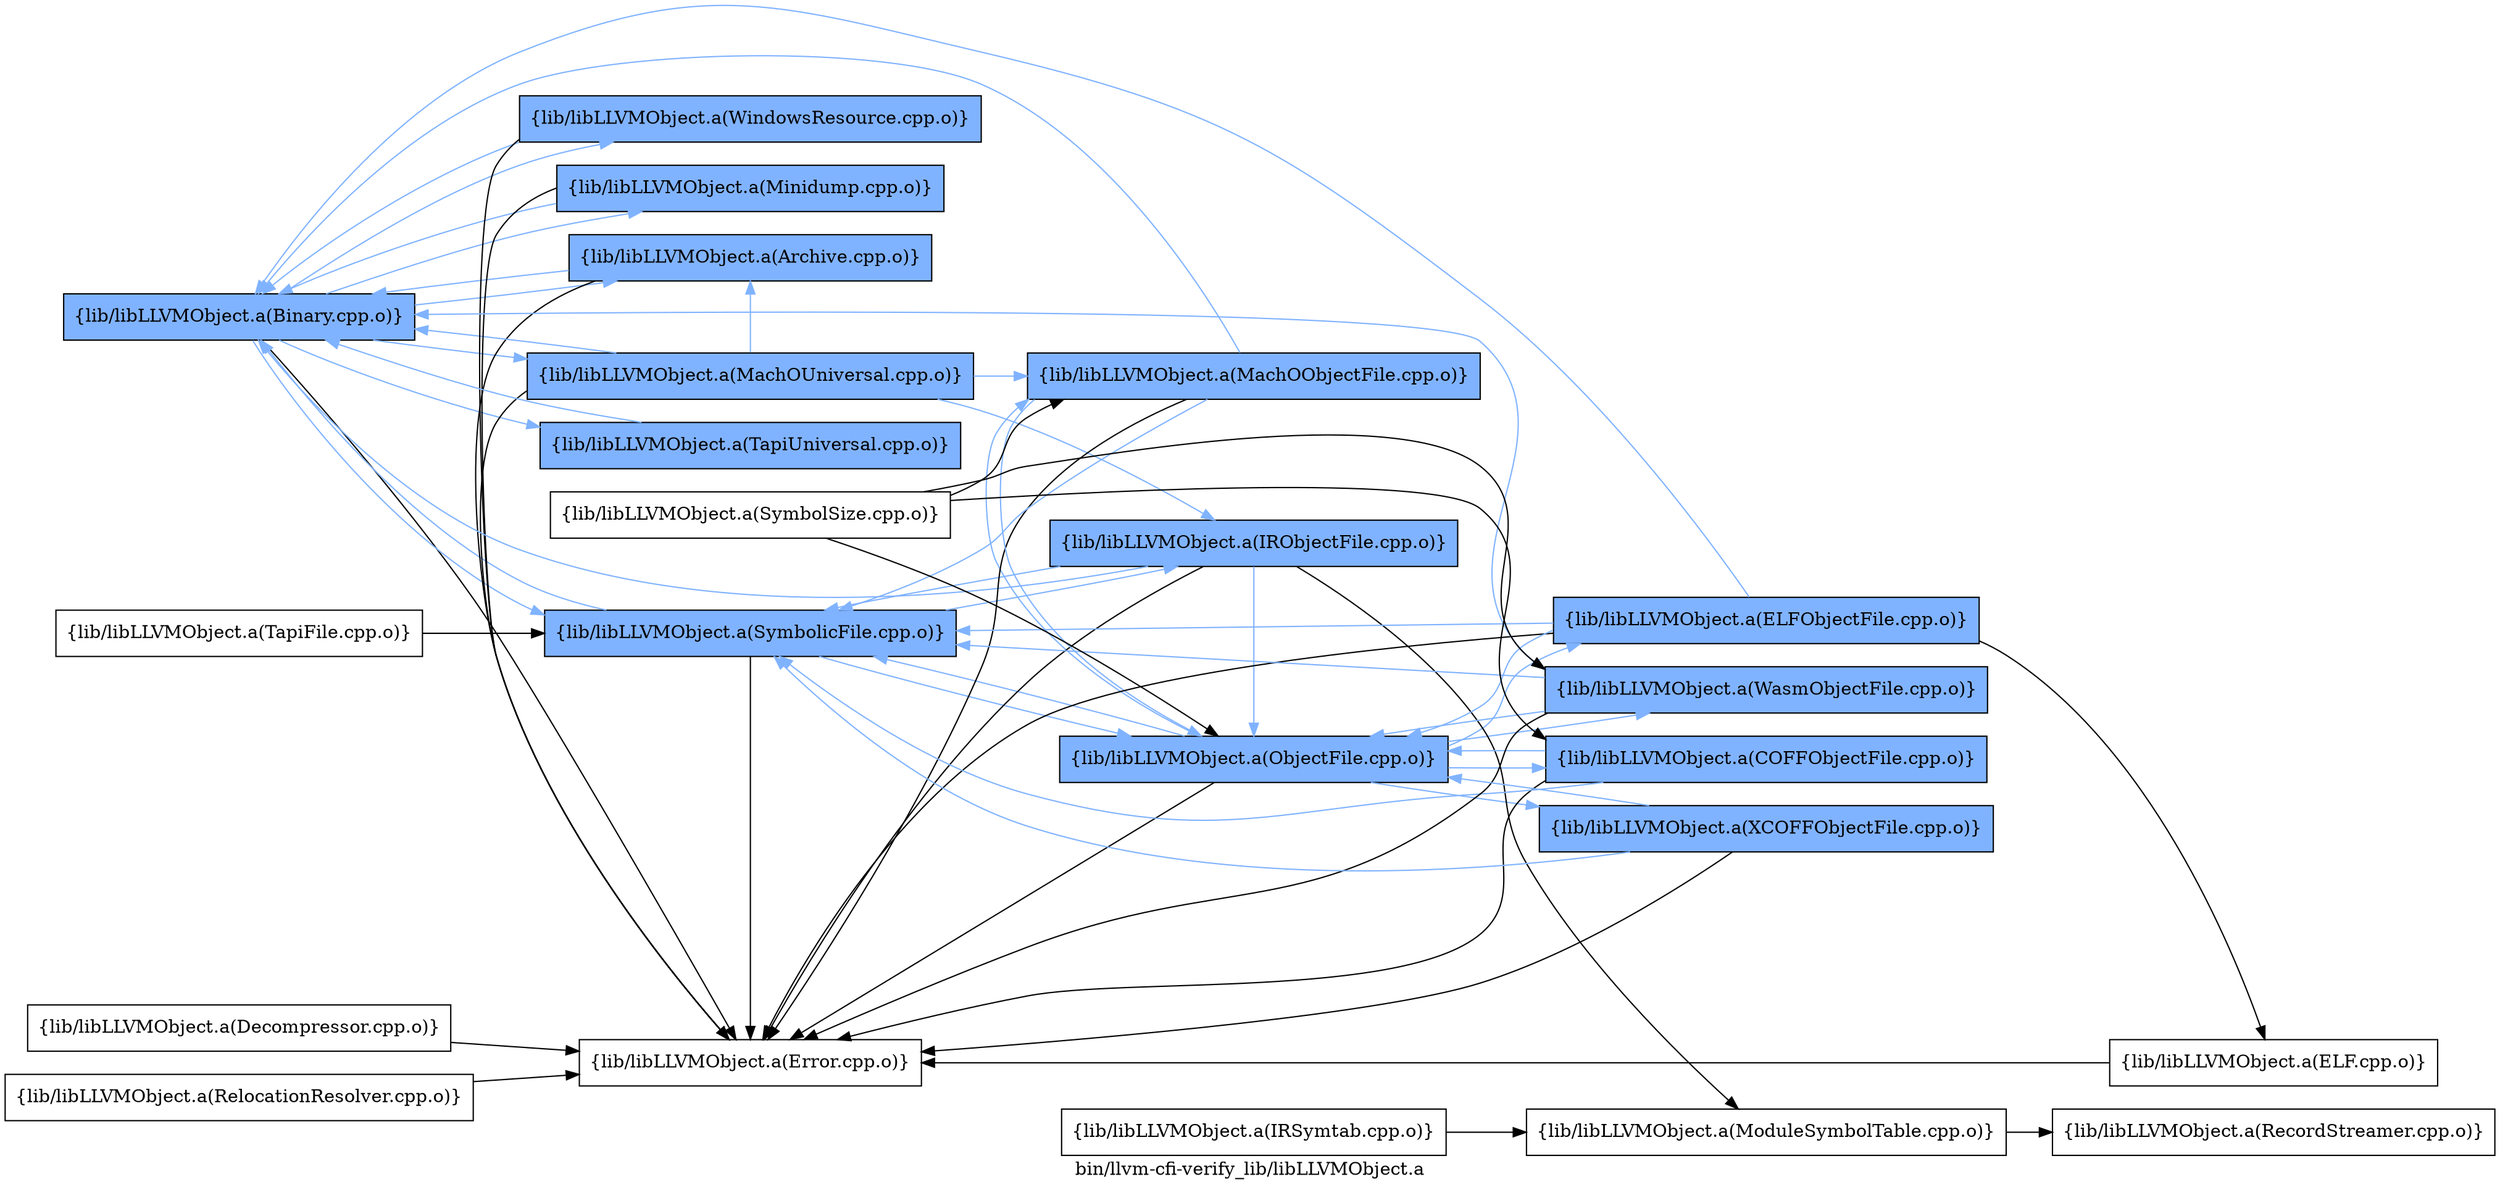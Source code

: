 digraph "bin/llvm-cfi-verify_lib/libLLVMObject.a" {
	label="bin/llvm-cfi-verify_lib/libLLVMObject.a";
	rankdir=LR;
	{ rank=same; Node0x557ff2000bc8;  }
	{ rank=same; Node0x557ff1ffff48; Node0x557ff2006848; Node0x557ff1ffa278; Node0x557ff1ffd298; Node0x557ff1ffd748; Node0x557ff1ffdec8; Node0x557ff1ffbe98;  }
	{ rank=same; Node0x557ff20060c8; Node0x557ff2002658; Node0x557ff2006258;  }
	{ rank=same; Node0x557ff2004188; Node0x557ff1ffee68; Node0x557ff1fff138; Node0x557ff1fff8b8; Node0x557ff2003008;  }
	{ rank=same; Node0x557ff2000bc8;  }
	{ rank=same; Node0x557ff1ffff48; Node0x557ff2006848; Node0x557ff1ffa278; Node0x557ff1ffd298; Node0x557ff1ffd748; Node0x557ff1ffdec8; Node0x557ff1ffbe98;  }
	{ rank=same; Node0x557ff20060c8; Node0x557ff2002658; Node0x557ff2006258;  }
	{ rank=same; Node0x557ff2004188; Node0x557ff1ffee68; Node0x557ff1fff138; Node0x557ff1fff8b8; Node0x557ff2003008;  }

	Node0x557ff2000bc8 [shape=record,shape=box,group=1,style=filled,fillcolor="0.600000 0.5 1",label="{lib/libLLVMObject.a(Binary.cpp.o)}"];
	Node0x557ff2000bc8 -> Node0x557ff1ffff48;
	Node0x557ff2000bc8 -> Node0x557ff2006848[color="0.600000 0.5 1"];
	Node0x557ff2000bc8 -> Node0x557ff1ffa278[color="0.600000 0.5 1"];
	Node0x557ff2000bc8 -> Node0x557ff1ffd298[color="0.600000 0.5 1"];
	Node0x557ff2000bc8 -> Node0x557ff1ffd748[color="0.600000 0.5 1"];
	Node0x557ff2000bc8 -> Node0x557ff1ffdec8[color="0.600000 0.5 1"];
	Node0x557ff2000bc8 -> Node0x557ff1ffbe98[color="0.600000 0.5 1"];
	Node0x557ff1ffff48 [shape=record,shape=box,group=0,label="{lib/libLLVMObject.a(Error.cpp.o)}"];
	Node0x557ff2006258 [shape=record,shape=box,group=1,style=filled,fillcolor="0.600000 0.5 1",label="{lib/libLLVMObject.a(MachOObjectFile.cpp.o)}"];
	Node0x557ff2006258 -> Node0x557ff2000bc8[color="0.600000 0.5 1"];
	Node0x557ff2006258 -> Node0x557ff1ffff48;
	Node0x557ff2006258 -> Node0x557ff2006848[color="0.600000 0.5 1"];
	Node0x557ff2006258 -> Node0x557ff20060c8[color="0.600000 0.5 1"];
	Node0x557ff1ffee68 [shape=record,shape=box,group=1,style=filled,fillcolor="0.600000 0.5 1",label="{lib/libLLVMObject.a(COFFObjectFile.cpp.o)}"];
	Node0x557ff1ffee68 -> Node0x557ff1ffff48;
	Node0x557ff1ffee68 -> Node0x557ff2006848[color="0.600000 0.5 1"];
	Node0x557ff1ffee68 -> Node0x557ff20060c8[color="0.600000 0.5 1"];
	Node0x557ff1ffd298 [shape=record,shape=box,group=1,style=filled,fillcolor="0.600000 0.5 1",label="{lib/libLLVMObject.a(MachOUniversal.cpp.o)}"];
	Node0x557ff1ffd298 -> Node0x557ff2000bc8[color="0.600000 0.5 1"];
	Node0x557ff1ffd298 -> Node0x557ff1ffff48;
	Node0x557ff1ffd298 -> Node0x557ff2006258[color="0.600000 0.5 1"];
	Node0x557ff1ffd298 -> Node0x557ff2002658[color="0.600000 0.5 1"];
	Node0x557ff1ffd298 -> Node0x557ff1ffa278[color="0.600000 0.5 1"];
	Node0x557ff2006848 [shape=record,shape=box,group=1,style=filled,fillcolor="0.600000 0.5 1",label="{lib/libLLVMObject.a(SymbolicFile.cpp.o)}"];
	Node0x557ff2006848 -> Node0x557ff2000bc8[color="0.600000 0.5 1"];
	Node0x557ff2006848 -> Node0x557ff1ffff48;
	Node0x557ff2006848 -> Node0x557ff20060c8[color="0.600000 0.5 1"];
	Node0x557ff2006848 -> Node0x557ff2002658[color="0.600000 0.5 1"];
	Node0x557ff1ffa278 [shape=record,shape=box,group=1,style=filled,fillcolor="0.600000 0.5 1",label="{lib/libLLVMObject.a(Archive.cpp.o)}"];
	Node0x557ff1ffa278 -> Node0x557ff2000bc8[color="0.600000 0.5 1"];
	Node0x557ff1ffa278 -> Node0x557ff1ffff48;
	Node0x557ff1ffd748 [shape=record,shape=box,group=1,style=filled,fillcolor="0.600000 0.5 1",label="{lib/libLLVMObject.a(Minidump.cpp.o)}"];
	Node0x557ff1ffd748 -> Node0x557ff2000bc8[color="0.600000 0.5 1"];
	Node0x557ff1ffd748 -> Node0x557ff1ffff48;
	Node0x557ff1ffdec8 [shape=record,shape=box,group=1,style=filled,fillcolor="0.600000 0.5 1",label="{lib/libLLVMObject.a(WindowsResource.cpp.o)}"];
	Node0x557ff1ffdec8 -> Node0x557ff2000bc8[color="0.600000 0.5 1"];
	Node0x557ff1ffdec8 -> Node0x557ff1ffff48;
	Node0x557ff1ffbe98 [shape=record,shape=box,group=1,style=filled,fillcolor="0.600000 0.5 1",label="{lib/libLLVMObject.a(TapiUniversal.cpp.o)}"];
	Node0x557ff1ffbe98 -> Node0x557ff2000bc8[color="0.600000 0.5 1"];
	Node0x557ff20060c8 [shape=record,shape=box,group=1,style=filled,fillcolor="0.600000 0.5 1",label="{lib/libLLVMObject.a(ObjectFile.cpp.o)}"];
	Node0x557ff20060c8 -> Node0x557ff1ffff48;
	Node0x557ff20060c8 -> Node0x557ff2006848[color="0.600000 0.5 1"];
	Node0x557ff20060c8 -> Node0x557ff2006258[color="0.600000 0.5 1"];
	Node0x557ff20060c8 -> Node0x557ff2004188[color="0.600000 0.5 1"];
	Node0x557ff20060c8 -> Node0x557ff1ffee68[color="0.600000 0.5 1"];
	Node0x557ff20060c8 -> Node0x557ff1fff138[color="0.600000 0.5 1"];
	Node0x557ff20060c8 -> Node0x557ff1fff8b8[color="0.600000 0.5 1"];
	Node0x557ff2002658 [shape=record,shape=box,group=1,style=filled,fillcolor="0.600000 0.5 1",label="{lib/libLLVMObject.a(IRObjectFile.cpp.o)}"];
	Node0x557ff2002658 -> Node0x557ff2000bc8[color="0.600000 0.5 1"];
	Node0x557ff2002658 -> Node0x557ff1ffff48;
	Node0x557ff2002658 -> Node0x557ff2006848[color="0.600000 0.5 1"];
	Node0x557ff2002658 -> Node0x557ff20060c8[color="0.600000 0.5 1"];
	Node0x557ff2002658 -> Node0x557ff2003008;
	Node0x557ff2004188 [shape=record,shape=box,group=1,style=filled,fillcolor="0.600000 0.5 1",label="{lib/libLLVMObject.a(ELFObjectFile.cpp.o)}"];
	Node0x557ff2004188 -> Node0x557ff2000bc8[color="0.600000 0.5 1"];
	Node0x557ff2004188 -> Node0x557ff1ffff48;
	Node0x557ff2004188 -> Node0x557ff2006848[color="0.600000 0.5 1"];
	Node0x557ff2004188 -> Node0x557ff20060c8[color="0.600000 0.5 1"];
	Node0x557ff2004188 -> Node0x557ff2005308;
	Node0x557ff1fff138 [shape=record,shape=box,group=1,style=filled,fillcolor="0.600000 0.5 1",label="{lib/libLLVMObject.a(WasmObjectFile.cpp.o)}"];
	Node0x557ff1fff138 -> Node0x557ff2000bc8[color="0.600000 0.5 1"];
	Node0x557ff1fff138 -> Node0x557ff1ffff48;
	Node0x557ff1fff138 -> Node0x557ff2006848[color="0.600000 0.5 1"];
	Node0x557ff1fff138 -> Node0x557ff20060c8[color="0.600000 0.5 1"];
	Node0x557ff1fff8b8 [shape=record,shape=box,group=1,style=filled,fillcolor="0.600000 0.5 1",label="{lib/libLLVMObject.a(XCOFFObjectFile.cpp.o)}"];
	Node0x557ff1fff8b8 -> Node0x557ff1ffff48;
	Node0x557ff1fff8b8 -> Node0x557ff2006848[color="0.600000 0.5 1"];
	Node0x557ff1fff8b8 -> Node0x557ff20060c8[color="0.600000 0.5 1"];
	Node0x557ff2005308 [shape=record,shape=box,group=0,label="{lib/libLLVMObject.a(ELF.cpp.o)}"];
	Node0x557ff2005308 -> Node0x557ff1ffff48;
	Node0x557ff2003008 [shape=record,shape=box,group=0,label="{lib/libLLVMObject.a(ModuleSymbolTable.cpp.o)}"];
	Node0x557ff2003008 -> Node0x557ff2000ee8;
	Node0x557ff2000ee8 [shape=record,shape=box,group=0,label="{lib/libLLVMObject.a(RecordStreamer.cpp.o)}"];
	Node0x557ff1ffbbc8 [shape=record,shape=box,group=0,label="{lib/libLLVMObject.a(IRSymtab.cpp.o)}"];
	Node0x557ff1ffbbc8 -> Node0x557ff2003008;
	Node0x557ff1ffc578 [shape=record,shape=box,group=0,label="{lib/libLLVMObject.a(TapiFile.cpp.o)}"];
	Node0x557ff1ffc578 -> Node0x557ff2006848;
	Node0x557ff1ff9508 [shape=record,shape=box,group=0,label="{lib/libLLVMObject.a(SymbolSize.cpp.o)}"];
	Node0x557ff1ff9508 -> Node0x557ff20060c8;
	Node0x557ff1ff9508 -> Node0x557ff2006258;
	Node0x557ff1ff9508 -> Node0x557ff1ffee68;
	Node0x557ff1ff9508 -> Node0x557ff1fff138;
	Node0x557ff2004ef8 [shape=record,shape=box,group=0,label="{lib/libLLVMObject.a(Decompressor.cpp.o)}"];
	Node0x557ff2004ef8 -> Node0x557ff1ffff48;
	Node0x557ff1ff8298 [shape=record,shape=box,group=0,label="{lib/libLLVMObject.a(RelocationResolver.cpp.o)}"];
	Node0x557ff1ff8298 -> Node0x557ff1ffff48;
}
